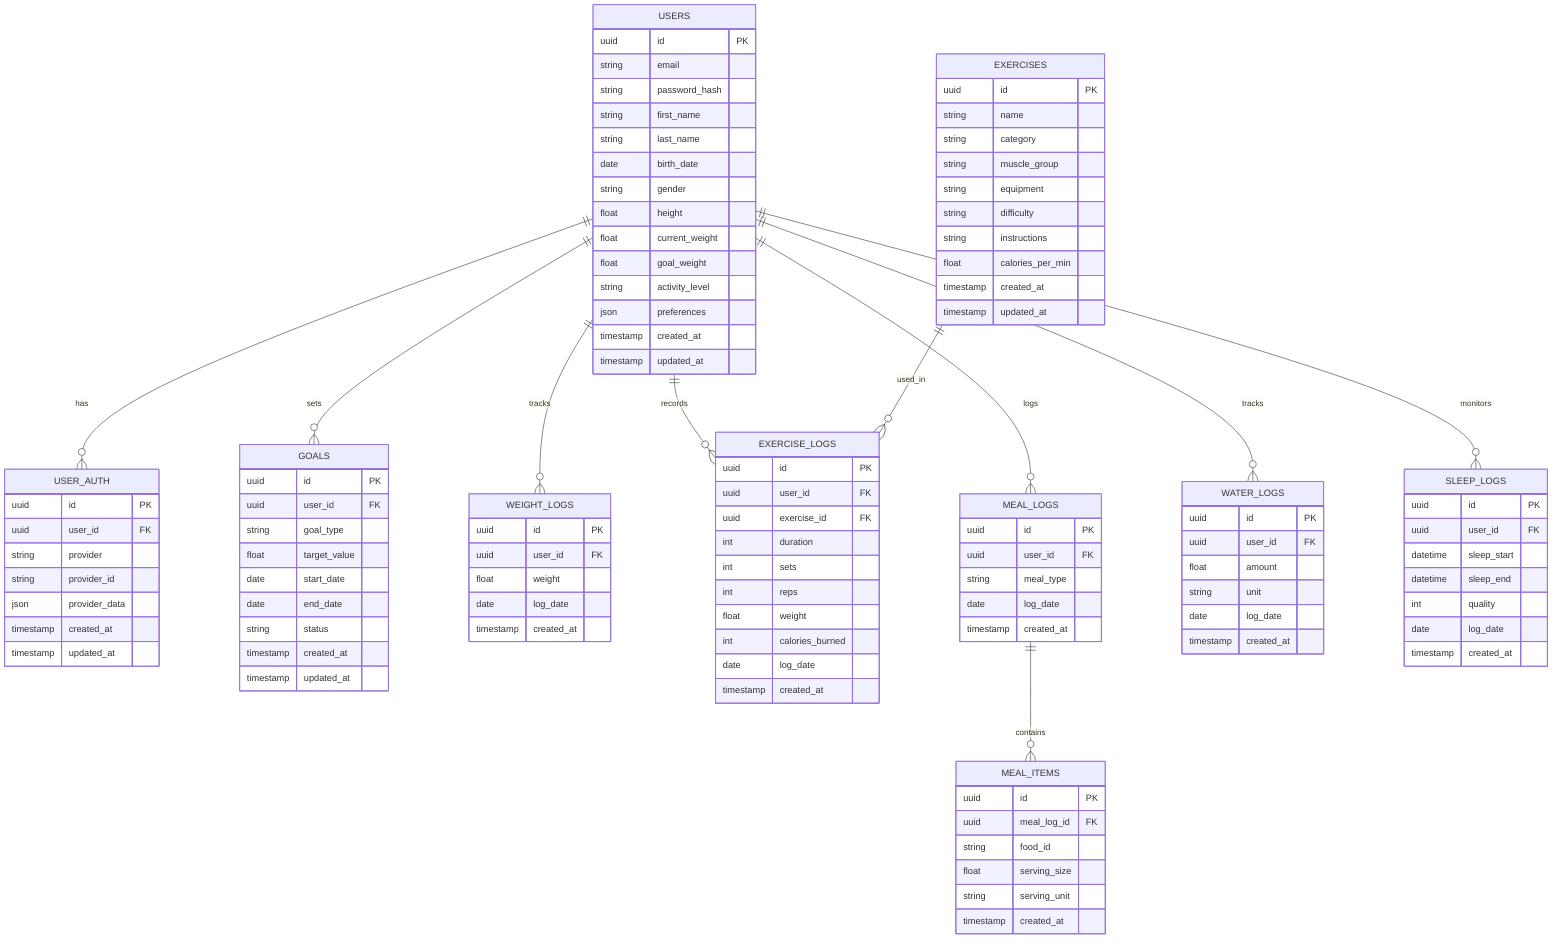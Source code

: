erDiagram
    USERS {
        uuid id PK
        string email
        string password_hash
        string first_name
        string last_name
        date birth_date
        string gender
        float height
        float current_weight
        float goal_weight
        string activity_level
        json preferences
        timestamp created_at
        timestamp updated_at
    }
    
    USER_AUTH {
        uuid id PK
        uuid user_id FK
        string provider
        string provider_id
        json provider_data
        timestamp created_at
        timestamp updated_at
    }
    
    GOALS {
        uuid id PK
        uuid user_id FK
        string goal_type
        float target_value
        date start_date
        date end_date
        string status
        timestamp created_at
        timestamp updated_at
    }
    
    WEIGHT_LOGS {
        uuid id PK
        uuid user_id FK
        float weight
        date log_date
        timestamp created_at
    }
    
    EXERCISE_LOGS {
        uuid id PK
        uuid user_id FK
        uuid exercise_id FK
        int duration
        int sets
        int reps
        float weight
        int calories_burned
        date log_date
        timestamp created_at
    }
    
    EXERCISES {
        uuid id PK
        string name
        string category
        string muscle_group
        string equipment
        string difficulty
        string instructions
        float calories_per_min
        timestamp created_at
        timestamp updated_at
    }
    
    MEAL_LOGS {
        uuid id PK
        uuid user_id FK
        string meal_type
        date log_date
        timestamp created_at
    }
    
    MEAL_ITEMS {
        uuid id PK
        uuid meal_log_id FK
        string food_id
        float serving_size
        string serving_unit
        timestamp created_at
    }
    
    WATER_LOGS {
        uuid id PK
        uuid user_id FK
        float amount
        string unit
        date log_date
        timestamp created_at
    }
    
    SLEEP_LOGS {
        uuid id PK
        uuid user_id FK
        datetime sleep_start
        datetime sleep_end
        int quality
        date log_date
        timestamp created_at
    }
    
    USERS ||--o{ USER_AUTH : has
    USERS ||--o{ GOALS : sets
    USERS ||--o{ WEIGHT_LOGS : tracks
    USERS ||--o{ EXERCISE_LOGS : records
    USERS ||--o{ MEAL_LOGS : logs
    USERS ||--o{ WATER_LOGS : tracks
    USERS ||--o{ SLEEP_LOGS : monitors
    EXERCISES ||--o{ EXERCISE_LOGS : used_in
    MEAL_LOGS ||--o{ MEAL_ITEMS : contains